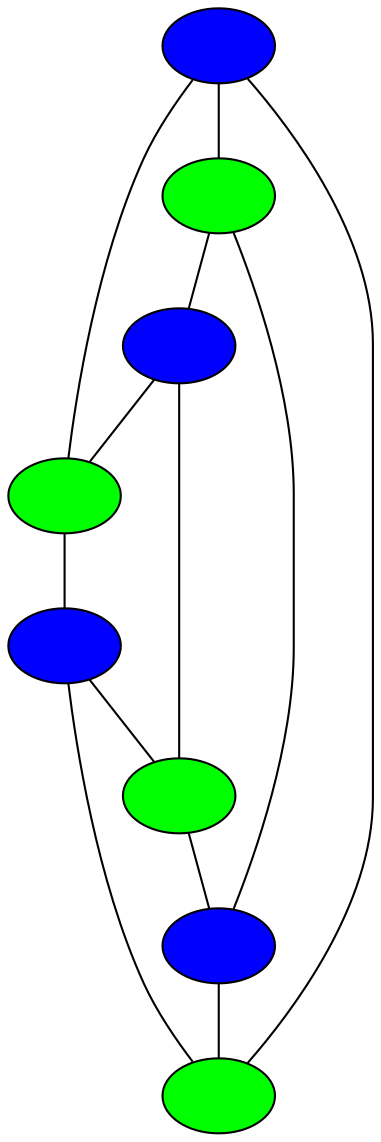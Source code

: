 graph crown {
	n1 [label="", style="filled", fillcolor="blue"];
	n2 [label="", style="filled", fillcolor="green"];
	n3 [label="", style="filled", fillcolor="blue"];
	n4 [label="", style="filled", fillcolor="green"];
	n5 [label="", style="filled", fillcolor="blue"];
	n6 [label="", style="filled", fillcolor="green"];
	n7 [label="", style="filled", fillcolor="blue"];
	n8 [label="", style="filled", fillcolor="green"];
	
	n1 -- n2 -- n3 -- n4 -- n5 -- n6 -- n7 -- n8 -- n1;
	n1 -- n4;
	n2 -- n7;
	n3 -- n6;
	n5 -- n8;
}
